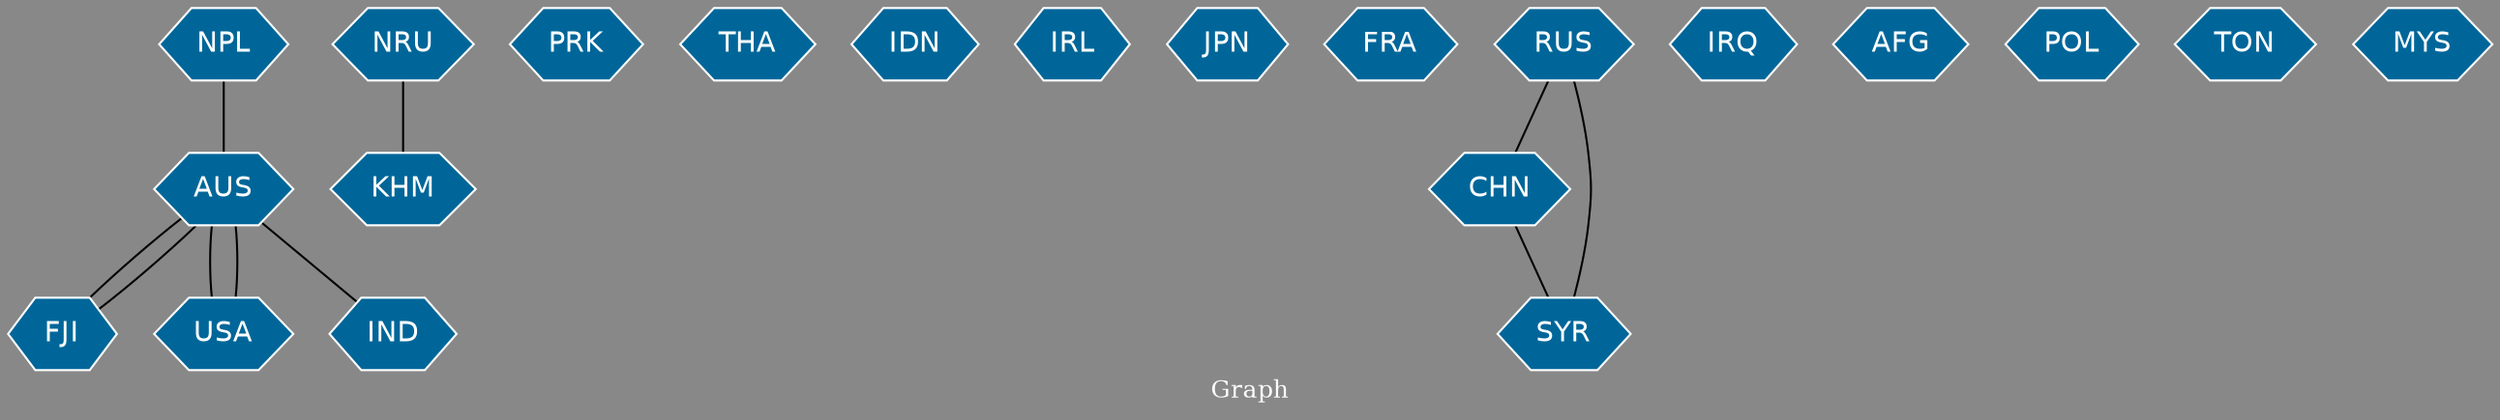 // Countries together in item graph
graph {
	graph [bgcolor="#888888" fontcolor=white fontsize=12 label="Graph" outputorder=edgesfirst overlap=prism]
	node [color=white fillcolor="#006699" fontcolor=white fontname=Helvetica shape=hexagon style=filled]
	edge [arrowhead=open color=black fontcolor=white fontname=Courier fontsize=12]
		AUS [label=AUS]
		NRU [label=NRU]
		PRK [label=PRK]
		FJI [label=FJI]
		USA [label=USA]
		THA [label=THA]
		IDN [label=IDN]
		IRL [label=IRL]
		JPN [label=JPN]
		IND [label=IND]
		FRA [label=FRA]
		RUS [label=RUS]
		CHN [label=CHN]
		SYR [label=SYR]
		IRQ [label=IRQ]
		AFG [label=AFG]
		KHM [label=KHM]
		POL [label=POL]
		TON [label=TON]
		MYS [label=MYS]
		NPL [label=NPL]
			CHN -- SYR [weight=1]
			USA -- AUS [weight=1]
			RUS -- SYR [weight=1]
			NRU -- KHM [weight=1]
			FJI -- AUS [weight=1]
			AUS -- IND [weight=2]
			AUS -- FJI [weight=1]
			NPL -- AUS [weight=1]
			AUS -- USA [weight=1]
			RUS -- CHN [weight=1]
}